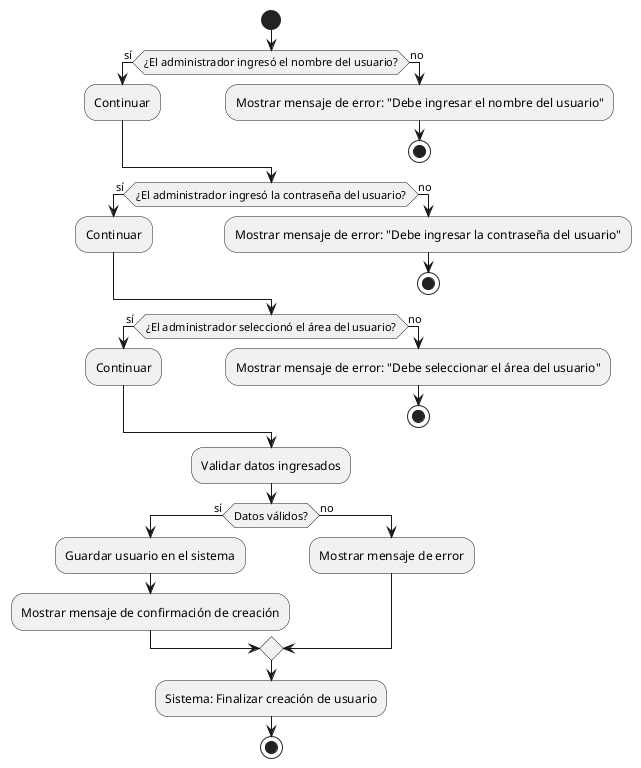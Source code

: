 @startuml crear usuario

start

if (¿El administrador ingresó el nombre del usuario?) then (sí)
  :Continuar;
else (no)
  :Mostrar mensaje de error: "Debe ingresar el nombre del usuario";
  stop
endif

if (¿El administrador ingresó la contraseña del usuario?) then (sí)
  :Continuar;
else (no)
  :Mostrar mensaje de error: "Debe ingresar la contraseña del usuario";
  stop
endif

if (¿El administrador seleccionó el área del usuario?) then (sí)
  :Continuar;
else (no)
  :Mostrar mensaje de error: "Debe seleccionar el área del usuario";
  stop
endif

:Validar datos ingresados;

if (Datos válidos?) then (sí)
  :Guardar usuario en el sistema;
  :Mostrar mensaje de confirmación de creación;
else (no)
  :Mostrar mensaje de error;
endif

:Sistema: Finalizar creación de usuario;
stop

@enduml
